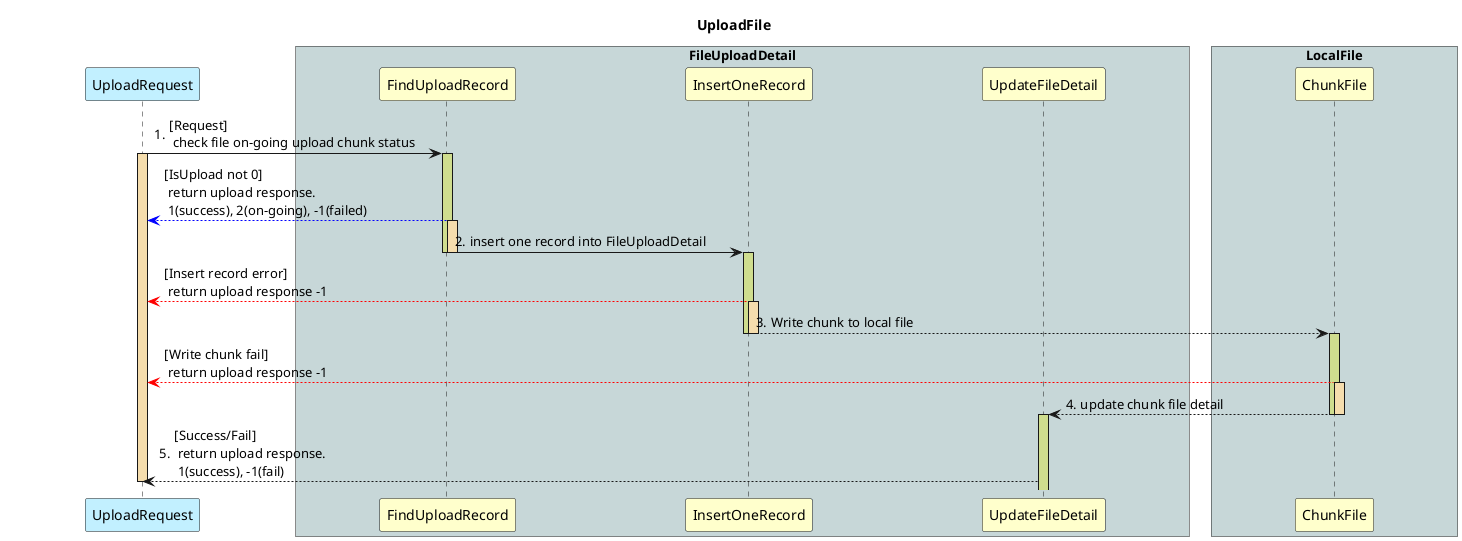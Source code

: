 @startuml

title UploadFile

skinparam ParticipantPadding 80
skinparam BoxPadding 10

participant "UploadRequest" as UploadRequest #APPLICATION

box "FileUploadDetail" #C7D7D8
participant "FindUploadRecord" as FindUploadRecord #BUSINESS
participant "InsertOneRecord" as InsertOneRecord #BUSINESS
participant "UpdateFileDetail" as UpdateFileDetail #BUSINESS
end box

box "LocalFile" #C7D7D8
participant "ChunkFile" as ChunkFile #BUSINESS
end box

autonumber "0."

' below flow would ignor trival check;e.g. query param check
UploadRequest -> FindUploadRecord : [Request]\n check file on-going upload chunk status
activate UploadRequest #F5DDAD


activate FindUploadRecord #CFDD8E
autonumber stop
FindUploadRecord -[#blue]-> UploadRequest : [IsUpload not 0]\n return upload response.\n 1(success), 2(on-going), -1(failed)
autonumber resume
activate FindUploadRecord #F5DDAD
FindUploadRecord -> InsertOneRecord : insert one record into FileUploadDetail
deactivate FindUploadRecord
deactivate FindUploadRecord

activate InsertOneRecord #CFDD8E
autonumber stop
InsertOneRecord  -[#red]-> UploadRequest : [Insert record error]\n return upload response -1
autonumber resume
activate InsertOneRecord #F5DDAD
InsertOneRecord --> ChunkFile : Write chunk to local file
deactivate InsertOneRecord
deactivate InsertOneRecord

activate ChunkFile #CFDD8E
autonumber stop
ChunkFile -[#red]-> UploadRequest : [Write chunk fail]\n return upload response -1
autonumber resume
activate ChunkFile #F5DDAD
ChunkFile --> UpdateFileDetail : update chunk file detail
deactivate ChunkFile
deactivate ChunkFile

activate UpdateFileDetail #CFDD8E
UpdateFileDetail --> UploadRequest : [Success/Fail]\n return upload response.\n 1(success), -1(fail)

deactivate UploadRequest

@enduml